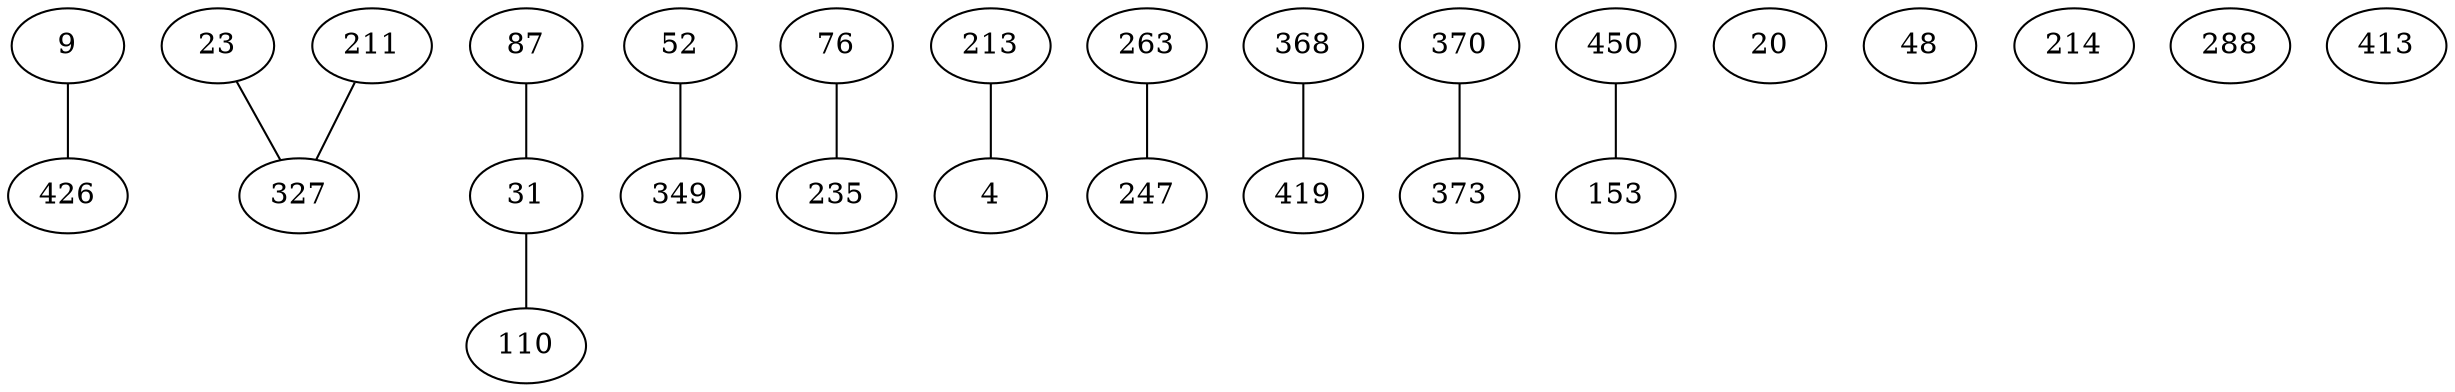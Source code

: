strict graph G {
9 -- 426;
23 -- 327;
31 -- 110;
52 -- 349;
76 -- 235;
87 -- 31;
110 -- 31;
211 -- 327;
213 -- 4;
235 -- 76;
263 -- 247;
327 -- 211;
349 -- 52;
368 -- 419;
370 -- 373;
450 -- 153;
4 -- 213;
31 -- 87;
153 -- 450;
247 -- 263;
327 -- 23;
373 -- 370;
419 -- 368;
426 -- 9;
4
9
20
23
31
48
52
76
87
110
153
211
213
214
235
247
263
288
327
349
368
370
373
413
419
426
450
}
